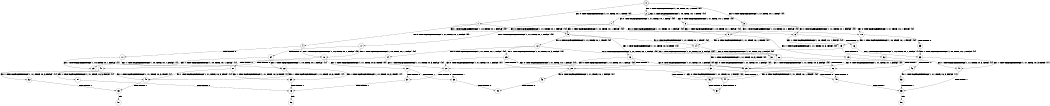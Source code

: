 digraph BCG {
size = "7, 10.5";
center = TRUE;
node [shape = circle];
0 [peripheries = 2];
0 -> 1 [label = "EX !0 !ATOMIC_EXCH_BRANCH (1, +1, TRUE, +0, 1, TRUE) !{0}"];
0 -> 2 [label = "EX !1 !ATOMIC_EXCH_BRANCH (1, +0, TRUE, +0, 1, TRUE) !{0}"];
0 -> 3 [label = "EX !0 !ATOMIC_EXCH_BRANCH (1, +1, TRUE, +0, 1, TRUE) !{0}"];
1 -> 4 [label = "EX !0 !ATOMIC_EXCH_BRANCH (1, +1, TRUE, +0, 1, FALSE) !{0}"];
1 -> 5 [label = "EX !1 !ATOMIC_EXCH_BRANCH (1, +0, TRUE, +0, 1, FALSE) !{0}"];
1 -> 6 [label = "EX !0 !ATOMIC_EXCH_BRANCH (1, +1, TRUE, +0, 1, FALSE) !{0}"];
2 -> 2 [label = "EX !1 !ATOMIC_EXCH_BRANCH (1, +0, TRUE, +0, 1, TRUE) !{0}"];
2 -> 7 [label = "EX !0 !ATOMIC_EXCH_BRANCH (1, +1, TRUE, +0, 1, TRUE) !{0}"];
2 -> 8 [label = "EX !0 !ATOMIC_EXCH_BRANCH (1, +1, TRUE, +0, 1, TRUE) !{0}"];
3 -> 9 [label = "EX !1 !ATOMIC_EXCH_BRANCH (1, +0, TRUE, +0, 1, FALSE) !{0}"];
3 -> 6 [label = "EX !0 !ATOMIC_EXCH_BRANCH (1, +1, TRUE, +0, 1, FALSE) !{0}"];
4 -> 10 [label = "EX !1 !ATOMIC_EXCH_BRANCH (1, +0, TRUE, +0, 1, FALSE) !{0}"];
4 -> 11 [label = "TERMINATE !0"];
5 -> 12 [label = "EX !0 !ATOMIC_EXCH_BRANCH (1, +1, TRUE, +0, 1, TRUE) !{0}"];
5 -> 13 [label = "EX !1 !ATOMIC_EXCH_BRANCH (1, +1, TRUE, +0, 3, TRUE) !{0}"];
5 -> 14 [label = "EX !0 !ATOMIC_EXCH_BRANCH (1, +1, TRUE, +0, 1, TRUE) !{0}"];
6 -> 15 [label = "EX !1 !ATOMIC_EXCH_BRANCH (1, +0, TRUE, +0, 1, FALSE) !{0}"];
6 -> 16 [label = "TERMINATE !0"];
7 -> 17 [label = "EX !0 !ATOMIC_EXCH_BRANCH (1, +1, TRUE, +0, 1, FALSE) !{0}"];
7 -> 5 [label = "EX !1 !ATOMIC_EXCH_BRANCH (1, +0, TRUE, +0, 1, FALSE) !{0}"];
7 -> 18 [label = "EX !0 !ATOMIC_EXCH_BRANCH (1, +1, TRUE, +0, 1, FALSE) !{0}"];
8 -> 9 [label = "EX !1 !ATOMIC_EXCH_BRANCH (1, +0, TRUE, +0, 1, FALSE) !{0}"];
8 -> 18 [label = "EX !0 !ATOMIC_EXCH_BRANCH (1, +1, TRUE, +0, 1, FALSE) !{0}"];
9 -> 19 [label = "EX !1 !ATOMIC_EXCH_BRANCH (1, +1, TRUE, +0, 3, TRUE) !{0}"];
9 -> 14 [label = "EX !0 !ATOMIC_EXCH_BRANCH (1, +1, TRUE, +0, 1, TRUE) !{0}"];
10 -> 20 [label = "EX !1 !ATOMIC_EXCH_BRANCH (1, +1, TRUE, +0, 3, TRUE) !{0}"];
10 -> 21 [label = "TERMINATE !0"];
11 -> 22 [label = "EX !1 !ATOMIC_EXCH_BRANCH (1, +0, TRUE, +0, 1, FALSE) !{1}"];
11 -> 23 [label = "EX !1 !ATOMIC_EXCH_BRANCH (1, +0, TRUE, +0, 1, FALSE) !{1}"];
12 -> 24 [label = "EX !0 !ATOMIC_EXCH_BRANCH (1, +1, TRUE, +0, 1, FALSE) !{0}"];
12 -> 25 [label = "EX !1 !ATOMIC_EXCH_BRANCH (1, +1, TRUE, +0, 3, FALSE) !{0}"];
12 -> 26 [label = "EX !0 !ATOMIC_EXCH_BRANCH (1, +1, TRUE, +0, 1, FALSE) !{0}"];
13 -> 27 [label = "EX !0 !ATOMIC_EXCH_BRANCH (1, +1, TRUE, +0, 1, FALSE) !{0}"];
13 -> 28 [label = "TERMINATE !1"];
13 -> 29 [label = "EX !0 !ATOMIC_EXCH_BRANCH (1, +1, TRUE, +0, 1, FALSE) !{0}"];
14 -> 30 [label = "EX !1 !ATOMIC_EXCH_BRANCH (1, +1, TRUE, +0, 3, FALSE) !{0}"];
14 -> 26 [label = "EX !0 !ATOMIC_EXCH_BRANCH (1, +1, TRUE, +0, 1, FALSE) !{0}"];
15 -> 31 [label = "EX !1 !ATOMIC_EXCH_BRANCH (1, +1, TRUE, +0, 3, TRUE) !{0}"];
15 -> 32 [label = "TERMINATE !0"];
16 -> 33 [label = "EX !1 !ATOMIC_EXCH_BRANCH (1, +0, TRUE, +0, 1, FALSE) !{1}"];
17 -> 10 [label = "EX !1 !ATOMIC_EXCH_BRANCH (1, +0, TRUE, +0, 1, FALSE) !{0}"];
17 -> 34 [label = "TERMINATE !0"];
18 -> 15 [label = "EX !1 !ATOMIC_EXCH_BRANCH (1, +0, TRUE, +0, 1, FALSE) !{0}"];
18 -> 35 [label = "TERMINATE !0"];
19 -> 36 [label = "TERMINATE !1"];
19 -> 29 [label = "EX !0 !ATOMIC_EXCH_BRANCH (1, +1, TRUE, +0, 1, FALSE) !{0}"];
20 -> 37 [label = "TERMINATE !0"];
20 -> 38 [label = "TERMINATE !1"];
21 -> 39 [label = "EX !1 !ATOMIC_EXCH_BRANCH (1, +1, TRUE, +0, 3, TRUE) !{1}"];
21 -> 40 [label = "EX !1 !ATOMIC_EXCH_BRANCH (1, +1, TRUE, +0, 3, TRUE) !{1}"];
22 -> 39 [label = "EX !1 !ATOMIC_EXCH_BRANCH (1, +1, TRUE, +0, 3, TRUE) !{1}"];
22 -> 40 [label = "EX !1 !ATOMIC_EXCH_BRANCH (1, +1, TRUE, +0, 3, TRUE) !{1}"];
23 -> 40 [label = "EX !1 !ATOMIC_EXCH_BRANCH (1, +1, TRUE, +0, 3, TRUE) !{1}"];
24 -> 27 [label = "EX !1 !ATOMIC_EXCH_BRANCH (1, +1, TRUE, +0, 3, FALSE) !{0}"];
24 -> 41 [label = "TERMINATE !0"];
25 -> 27 [label = "EX !0 !ATOMIC_EXCH_BRANCH (1, +1, TRUE, +0, 1, FALSE) !{0}"];
25 -> 28 [label = "TERMINATE !1"];
25 -> 29 [label = "EX !0 !ATOMIC_EXCH_BRANCH (1, +1, TRUE, +0, 1, FALSE) !{0}"];
26 -> 29 [label = "EX !1 !ATOMIC_EXCH_BRANCH (1, +1, TRUE, +0, 3, FALSE) !{0}"];
26 -> 42 [label = "TERMINATE !0"];
27 -> 37 [label = "TERMINATE !0"];
27 -> 38 [label = "TERMINATE !1"];
28 -> 43 [label = "EX !0 !ATOMIC_EXCH_BRANCH (1, +1, TRUE, +0, 1, FALSE) !{0}"];
28 -> 44 [label = "EX !0 !ATOMIC_EXCH_BRANCH (1, +1, TRUE, +0, 1, FALSE) !{0}"];
29 -> 45 [label = "TERMINATE !0"];
29 -> 46 [label = "TERMINATE !1"];
30 -> 36 [label = "TERMINATE !1"];
30 -> 29 [label = "EX !0 !ATOMIC_EXCH_BRANCH (1, +1, TRUE, +0, 1, FALSE) !{0}"];
31 -> 45 [label = "TERMINATE !0"];
31 -> 46 [label = "TERMINATE !1"];
32 -> 47 [label = "EX !1 !ATOMIC_EXCH_BRANCH (1, +1, TRUE, +0, 3, TRUE) !{1}"];
33 -> 47 [label = "EX !1 !ATOMIC_EXCH_BRANCH (1, +1, TRUE, +0, 3, TRUE) !{1}"];
34 -> 22 [label = "EX !1 !ATOMIC_EXCH_BRANCH (1, +0, TRUE, +0, 1, FALSE) !{1}"];
34 -> 23 [label = "EX !1 !ATOMIC_EXCH_BRANCH (1, +0, TRUE, +0, 1, FALSE) !{1}"];
35 -> 33 [label = "EX !1 !ATOMIC_EXCH_BRANCH (1, +0, TRUE, +0, 1, FALSE) !{1}"];
36 -> 44 [label = "EX !0 !ATOMIC_EXCH_BRANCH (1, +1, TRUE, +0, 1, FALSE) !{0}"];
37 -> 48 [label = "TERMINATE !1"];
38 -> 49 [label = "TERMINATE !0"];
39 -> 48 [label = "TERMINATE !1"];
40 -> 50 [label = "TERMINATE !1"];
41 -> 51 [label = "EX !1 !ATOMIC_EXCH_BRANCH (1, +1, TRUE, +0, 3, FALSE) !{1}"];
41 -> 52 [label = "EX !1 !ATOMIC_EXCH_BRANCH (1, +1, TRUE, +0, 3, FALSE) !{1}"];
42 -> 53 [label = "EX !1 !ATOMIC_EXCH_BRANCH (1, +1, TRUE, +0, 3, FALSE) !{1}"];
43 -> 49 [label = "TERMINATE !0"];
44 -> 54 [label = "TERMINATE !0"];
45 -> 55 [label = "TERMINATE !1"];
46 -> 54 [label = "TERMINATE !0"];
47 -> 55 [label = "TERMINATE !1"];
48 -> 56 [label = "exit"];
50 -> 57 [label = "exit"];
51 -> 48 [label = "TERMINATE !1"];
52 -> 50 [label = "TERMINATE !1"];
53 -> 55 [label = "TERMINATE !1"];
55 -> 58 [label = "exit"];
}
